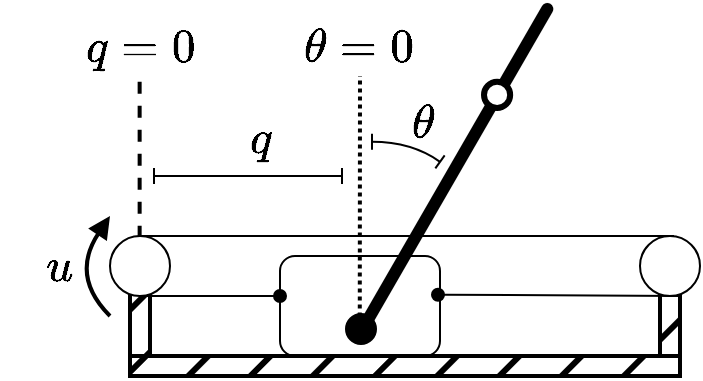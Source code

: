 <mxfile version="22.0.2" type="device">
  <diagram id="PKXgxyNqT-ygMeF7_D2m" name="Pagina-1">
    <mxGraphModel dx="599" dy="434" grid="1" gridSize="10" guides="1" tooltips="1" connect="1" arrows="1" fold="1" page="1" pageScale="1" pageWidth="827" pageHeight="1169" math="1" shadow="0">
      <root>
        <mxCell id="0" />
        <mxCell id="1" parent="0" />
        <mxCell id="N75XSlWMp56Blasehade-45" value="" style="endArrow=none;dashed=1;html=1;strokeWidth=2;rounded=0;" parent="1" edge="1">
          <mxGeometry width="50" height="50" relative="1" as="geometry">
            <mxPoint x="169.82" y="352.92" as="sourcePoint" />
            <mxPoint x="169.82" y="262.92" as="targetPoint" />
          </mxGeometry>
        </mxCell>
        <mxCell id="N75XSlWMp56Blasehade-38" value="" style="endArrow=none;html=1;rounded=0;strokeWidth=1;entryX=0.5;entryY=0;entryDx=0;entryDy=0;" parent="1" target="N75XSlWMp56Blasehade-33" edge="1">
          <mxGeometry width="50" height="50" relative="1" as="geometry">
            <mxPoint x="437" y="340" as="sourcePoint" />
            <mxPoint x="122" y="340" as="targetPoint" />
          </mxGeometry>
        </mxCell>
        <mxCell id="3qhbwhjmdzM9JfU7vgDt-1" value="" style="rounded=1;whiteSpace=wrap;html=1;strokeColor=#000000;" parent="1" vertex="1">
          <mxGeometry x="240" y="350" width="80" height="50" as="geometry" />
        </mxCell>
        <mxCell id="3qhbwhjmdzM9JfU7vgDt-2" value="" style="rounded=0;whiteSpace=wrap;html=1;fillStyle=hatch;fillColor=#000000;strokeWidth=2;" parent="1" vertex="1">
          <mxGeometry x="165" y="400" width="275" height="10" as="geometry" />
        </mxCell>
        <mxCell id="3qhbwhjmdzM9JfU7vgDt-8" value="$$\theta$$" style="text;html=1;strokeColor=none;fillColor=none;align=center;verticalAlign=middle;whiteSpace=wrap;rounded=0;fillStyle=auto;strokeWidth=1;fontSize=20;" parent="1" vertex="1">
          <mxGeometry x="282" y="267.92" width="60" height="30" as="geometry" />
        </mxCell>
        <mxCell id="3qhbwhjmdzM9JfU7vgDt-10" value="" style="endArrow=baseDash;html=1;rounded=0;strokeWidth=1;fontSize=20;sourcePerimeterSpacing=2;curved=1;startArrow=baseDash;startFill=0;endFill=0;" parent="1" edge="1">
          <mxGeometry width="50" height="50" relative="1" as="geometry">
            <mxPoint x="286" y="292.92" as="sourcePoint" />
            <mxPoint x="320" y="302.92" as="targetPoint" />
            <Array as="points">
              <mxPoint x="306" y="292.92" />
            </Array>
          </mxGeometry>
        </mxCell>
        <mxCell id="N75XSlWMp56Blasehade-1" value="" style="ellipse;whiteSpace=wrap;html=1;aspect=fixed;fillColor=#000000;" parent="1" vertex="1">
          <mxGeometry x="273" y="379" width="15" height="15" as="geometry" />
        </mxCell>
        <mxCell id="N75XSlWMp56Blasehade-3" value="" style="rounded=1;whiteSpace=wrap;html=1;fillColor=#000000;arcSize=50;rotation=-60;strokeWidth=0;" parent="1" vertex="1">
          <mxGeometry x="232.38" y="302.92" width="190" height="6" as="geometry" />
        </mxCell>
        <mxCell id="N75XSlWMp56Blasehade-6" value="&lt;font&gt;$$q$$&lt;/font&gt;" style="text;html=1;strokeColor=none;fillColor=none;align=center;verticalAlign=middle;whiteSpace=wrap;rounded=0;fillStyle=auto;strokeWidth=1;fontSize=20;fontColor=#000000;" parent="1" vertex="1">
          <mxGeometry x="200" y="276" width="60" height="30" as="geometry" />
        </mxCell>
        <mxCell id="N75XSlWMp56Blasehade-8" value="&lt;font&gt;$$q=0$$&lt;/font&gt;" style="text;html=1;strokeColor=none;fillColor=none;align=center;verticalAlign=middle;whiteSpace=wrap;rounded=0;fillStyle=auto;strokeWidth=1;fontSize=20;fontColor=#000000;" parent="1" vertex="1">
          <mxGeometry x="140" y="230" width="60" height="30" as="geometry" />
        </mxCell>
        <mxCell id="N75XSlWMp56Blasehade-9" value="&lt;font&gt;$$\theta=0$$&lt;/font&gt;" style="text;html=1;strokeColor=none;fillColor=none;align=center;verticalAlign=middle;whiteSpace=wrap;rounded=0;fillStyle=auto;strokeWidth=1;fontSize=20;fontColor=#000000;" parent="1" vertex="1">
          <mxGeometry x="250" y="230" width="60" height="30" as="geometry" />
        </mxCell>
        <mxCell id="N75XSlWMp56Blasehade-10" value="" style="endArrow=baseDash;html=1;rounded=0;endFill=0;startArrow=baseDash;startFill=0;" parent="1" edge="1">
          <mxGeometry width="50" height="50" relative="1" as="geometry">
            <mxPoint x="177" y="310" as="sourcePoint" />
            <mxPoint x="271" y="310" as="targetPoint" />
          </mxGeometry>
        </mxCell>
        <mxCell id="N75XSlWMp56Blasehade-16" value="" style="group" parent="1" vertex="1" connectable="0">
          <mxGeometry x="342" y="262.92" width="13.08" height="13.08" as="geometry" />
        </mxCell>
        <mxCell id="N75XSlWMp56Blasehade-14" value="" style="ellipse;whiteSpace=wrap;html=1;aspect=fixed;strokeWidth=3;" parent="N75XSlWMp56Blasehade-16" vertex="1">
          <mxGeometry width="13.08" height="13.08" as="geometry" />
        </mxCell>
        <mxCell id="N75XSlWMp56Blasehade-11" value="" style="shape=image;verticalLabelPosition=bottom;labelBackgroundColor=default;verticalAlign=top;aspect=fixed;imageAspect=0;image=https://upload.wikimedia.org/wikipedia/commons/thumb/0/0b/Secchi_disk_pattern.svg/1920px-Secchi_disk_pattern.svg.png;" parent="N75XSlWMp56Blasehade-16" vertex="1">
          <mxGeometry x="0.654" y="0.654" width="11.772" height="11.772" as="geometry" />
        </mxCell>
        <mxCell id="N75XSlWMp56Blasehade-22" value="" style="rounded=0;whiteSpace=wrap;html=1;fillStyle=hatch;fillColor=#000000;strokeWidth=2;" parent="1" vertex="1">
          <mxGeometry x="165" y="350" width="10" height="50" as="geometry" />
        </mxCell>
        <mxCell id="N75XSlWMp56Blasehade-23" value="" style="rounded=0;whiteSpace=wrap;html=1;fillStyle=hatch;fillColor=#000000;strokeWidth=2;" parent="1" vertex="1">
          <mxGeometry x="430" y="350" width="10" height="50" as="geometry" />
        </mxCell>
        <mxCell id="N75XSlWMp56Blasehade-33" value="" style="ellipse;whiteSpace=wrap;html=1;aspect=fixed;strokeWidth=1;" parent="1" vertex="1">
          <mxGeometry x="155" y="340" width="30" height="30" as="geometry" />
        </mxCell>
        <mxCell id="N75XSlWMp56Blasehade-35" value="" style="ellipse;whiteSpace=wrap;html=1;aspect=fixed;strokeWidth=1;" parent="1" vertex="1">
          <mxGeometry x="420" y="340" width="30" height="30" as="geometry" />
        </mxCell>
        <mxCell id="N75XSlWMp56Blasehade-36" value="" style="endArrow=oval;html=1;rounded=0;strokeWidth=1;endFill=1;" parent="1" edge="1">
          <mxGeometry width="50" height="50" relative="1" as="geometry">
            <mxPoint x="170" y="370" as="sourcePoint" />
            <mxPoint x="240" y="370" as="targetPoint" />
          </mxGeometry>
        </mxCell>
        <mxCell id="N75XSlWMp56Blasehade-37" value="" style="endArrow=none;html=1;rounded=0;strokeWidth=1;startArrow=oval;startFill=1;" parent="1" edge="1">
          <mxGeometry width="50" height="50" relative="1" as="geometry">
            <mxPoint x="319" y="369.35" as="sourcePoint" />
            <mxPoint x="440" y="370" as="targetPoint" />
          </mxGeometry>
        </mxCell>
        <mxCell id="N75XSlWMp56Blasehade-43" value="" style="curved=1;endArrow=block;html=1;rounded=0;endFill=1;strokeWidth=2;" parent="1" edge="1">
          <mxGeometry width="50" height="50" relative="1" as="geometry">
            <mxPoint x="155" y="380" as="sourcePoint" />
            <mxPoint x="155" y="330" as="targetPoint" />
            <Array as="points">
              <mxPoint x="135" y="360" />
            </Array>
          </mxGeometry>
        </mxCell>
        <mxCell id="N75XSlWMp56Blasehade-44" value="&lt;font&gt;$$u$$&lt;/font&gt;" style="text;html=1;strokeColor=none;fillColor=none;align=center;verticalAlign=middle;whiteSpace=wrap;rounded=0;fillStyle=auto;strokeWidth=1;fontSize=20;fontColor=#000000;" parent="1" vertex="1">
          <mxGeometry x="100" y="340" width="60" height="30" as="geometry" />
        </mxCell>
        <mxCell id="3qhbwhjmdzM9JfU7vgDt-3" value="" style="endArrow=none;dashed=1;html=1;strokeWidth=2;rounded=0;dashPattern=1 1;exitX=0;exitY=0.5;exitDx=0;exitDy=0;" parent="1" source="N75XSlWMp56Blasehade-3" edge="1">
          <mxGeometry width="50" height="50" relative="1" as="geometry">
            <mxPoint x="280" y="350" as="sourcePoint" />
            <mxPoint x="280" y="260" as="targetPoint" />
          </mxGeometry>
        </mxCell>
      </root>
    </mxGraphModel>
  </diagram>
</mxfile>
